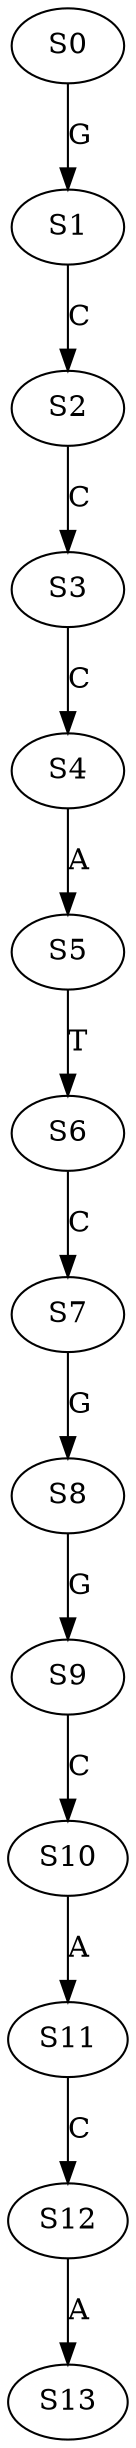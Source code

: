 strict digraph  {
	S0 -> S1 [ label = G ];
	S1 -> S2 [ label = C ];
	S2 -> S3 [ label = C ];
	S3 -> S4 [ label = C ];
	S4 -> S5 [ label = A ];
	S5 -> S6 [ label = T ];
	S6 -> S7 [ label = C ];
	S7 -> S8 [ label = G ];
	S8 -> S9 [ label = G ];
	S9 -> S10 [ label = C ];
	S10 -> S11 [ label = A ];
	S11 -> S12 [ label = C ];
	S12 -> S13 [ label = A ];
}

